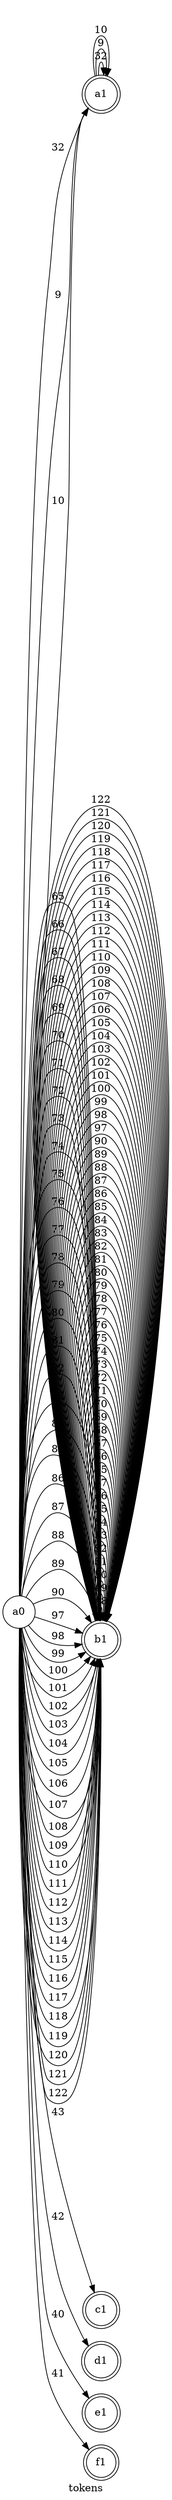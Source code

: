 // AFN
digraph {
	rankdir=LR
	label=tokens
	26266576 [label=a0 shape=circle]
	26265616 [label=a1 shape=doublecircle]
	26265616 -> 26265616 [label=32]
	26265616 -> 26265616 [label=9]
	26265616 -> 26265616 [label=10]
	26266576 -> 26265616 [label=32]
	26266576 -> 26265616 [label=9]
	26266576 -> 26265616 [label=10]
	27777784 [label=b1 shape=doublecircle]
	27777784 -> 27777784 [label=48]
	27777784 -> 27777784 [label=49]
	27777784 -> 27777784 [label=50]
	27777784 -> 27777784 [label=51]
	27777784 -> 27777784 [label=52]
	27777784 -> 27777784 [label=53]
	27777784 -> 27777784 [label=54]
	27777784 -> 27777784 [label=55]
	27777784 -> 27777784 [label=56]
	27777784 -> 27777784 [label=57]
	27777784 -> 27777784 [label=65]
	27777784 -> 27777784 [label=66]
	27777784 -> 27777784 [label=67]
	27777784 -> 27777784 [label=68]
	27777784 -> 27777784 [label=69]
	27777784 -> 27777784 [label=70]
	27777784 -> 27777784 [label=71]
	27777784 -> 27777784 [label=72]
	27777784 -> 27777784 [label=73]
	27777784 -> 27777784 [label=74]
	27777784 -> 27777784 [label=75]
	27777784 -> 27777784 [label=76]
	27777784 -> 27777784 [label=77]
	27777784 -> 27777784 [label=78]
	27777784 -> 27777784 [label=79]
	27777784 -> 27777784 [label=80]
	27777784 -> 27777784 [label=81]
	27777784 -> 27777784 [label=82]
	27777784 -> 27777784 [label=83]
	27777784 -> 27777784 [label=84]
	27777784 -> 27777784 [label=85]
	27777784 -> 27777784 [label=86]
	27777784 -> 27777784 [label=87]
	27777784 -> 27777784 [label=88]
	27777784 -> 27777784 [label=89]
	27777784 -> 27777784 [label=90]
	27777784 -> 27777784 [label=97]
	27777784 -> 27777784 [label=98]
	27777784 -> 27777784 [label=99]
	27777784 -> 27777784 [label=100]
	27777784 -> 27777784 [label=101]
	27777784 -> 27777784 [label=102]
	27777784 -> 27777784 [label=103]
	27777784 -> 27777784 [label=104]
	27777784 -> 27777784 [label=105]
	27777784 -> 27777784 [label=106]
	27777784 -> 27777784 [label=107]
	27777784 -> 27777784 [label=108]
	27777784 -> 27777784 [label=109]
	27777784 -> 27777784 [label=110]
	27777784 -> 27777784 [label=111]
	27777784 -> 27777784 [label=112]
	27777784 -> 27777784 [label=113]
	27777784 -> 27777784 [label=114]
	27777784 -> 27777784 [label=115]
	27777784 -> 27777784 [label=116]
	27777784 -> 27777784 [label=117]
	27777784 -> 27777784 [label=118]
	27777784 -> 27777784 [label=119]
	27777784 -> 27777784 [label=120]
	27777784 -> 27777784 [label=121]
	27777784 -> 27777784 [label=122]
	26266576 -> 27777784 [label=65]
	26266576 -> 27777784 [label=66]
	26266576 -> 27777784 [label=67]
	26266576 -> 27777784 [label=68]
	26266576 -> 27777784 [label=69]
	26266576 -> 27777784 [label=70]
	26266576 -> 27777784 [label=71]
	26266576 -> 27777784 [label=72]
	26266576 -> 27777784 [label=73]
	26266576 -> 27777784 [label=74]
	26266576 -> 27777784 [label=75]
	26266576 -> 27777784 [label=76]
	26266576 -> 27777784 [label=77]
	26266576 -> 27777784 [label=78]
	26266576 -> 27777784 [label=79]
	26266576 -> 27777784 [label=80]
	26266576 -> 27777784 [label=81]
	26266576 -> 27777784 [label=82]
	26266576 -> 27777784 [label=83]
	26266576 -> 27777784 [label=84]
	26266576 -> 27777784 [label=85]
	26266576 -> 27777784 [label=86]
	26266576 -> 27777784 [label=87]
	26266576 -> 27777784 [label=88]
	26266576 -> 27777784 [label=89]
	26266576 -> 27777784 [label=90]
	26266576 -> 27777784 [label=97]
	26266576 -> 27777784 [label=98]
	26266576 -> 27777784 [label=99]
	26266576 -> 27777784 [label=100]
	26266576 -> 27777784 [label=101]
	26266576 -> 27777784 [label=102]
	26266576 -> 27777784 [label=103]
	26266576 -> 27777784 [label=104]
	26266576 -> 27777784 [label=105]
	26266576 -> 27777784 [label=106]
	26266576 -> 27777784 [label=107]
	26266576 -> 27777784 [label=108]
	26266576 -> 27777784 [label=109]
	26266576 -> 27777784 [label=110]
	26266576 -> 27777784 [label=111]
	26266576 -> 27777784 [label=112]
	26266576 -> 27777784 [label=113]
	26266576 -> 27777784 [label=114]
	26266576 -> 27777784 [label=115]
	26266576 -> 27777784 [label=116]
	26266576 -> 27777784 [label=117]
	26266576 -> 27777784 [label=118]
	26266576 -> 27777784 [label=119]
	26266576 -> 27777784 [label=120]
	26266576 -> 27777784 [label=121]
	26266576 -> 27777784 [label=122]
	27778144 [label=c1 shape=doublecircle]
	26266576 -> 27778144 [label=43]
	27778336 [label=d1 shape=doublecircle]
	26266576 -> 27778336 [label=42]
	27778600 [label=e1 shape=doublecircle]
	26266576 -> 27778600 [label=40]
	27778864 [label=f1 shape=doublecircle]
	26266576 -> 27778864 [label=41]
}
